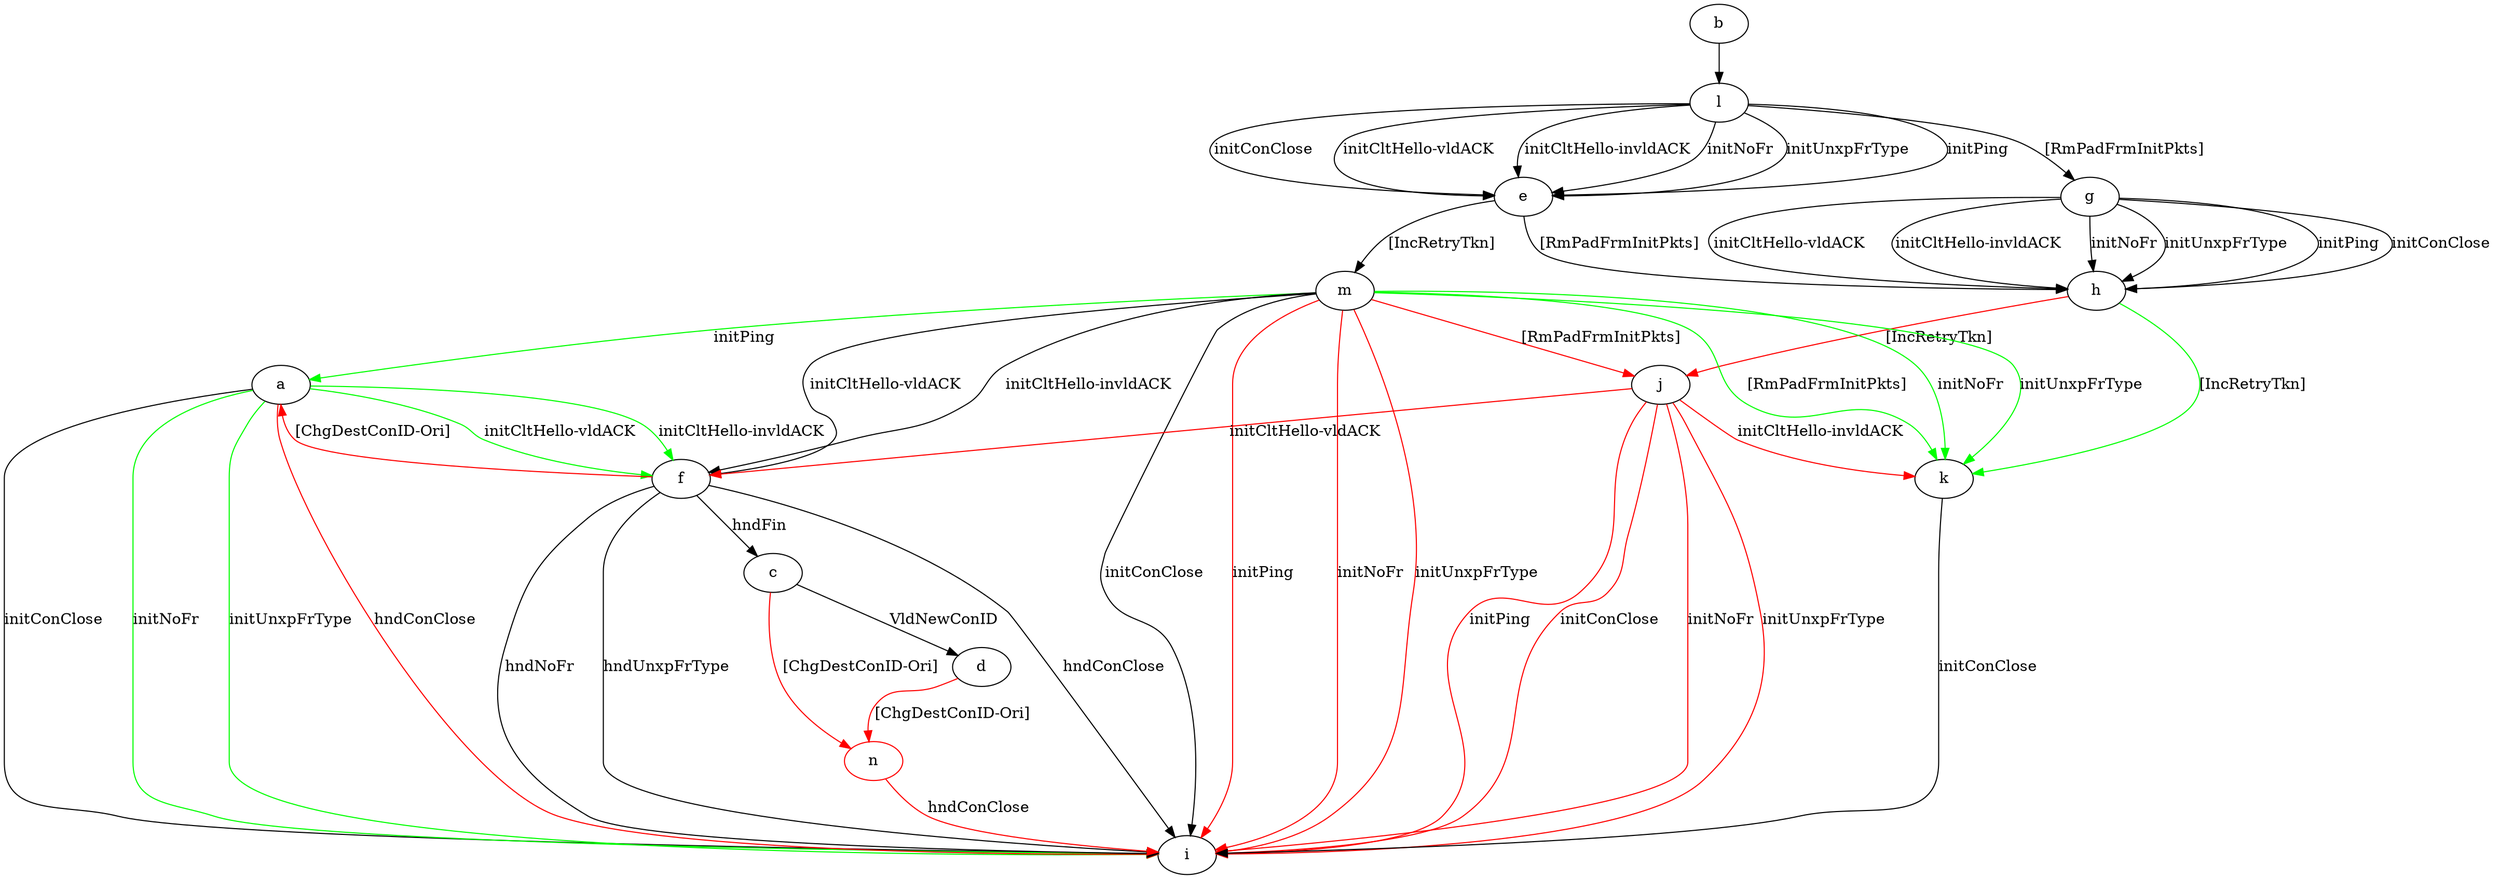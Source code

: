 digraph "" {
	a -> f	[key=0,
		color=green,
		label="initCltHello-vldACK "];
	a -> f	[key=1,
		color=green,
		label="initCltHello-invldACK "];
	a -> i	[key=0,
		label="initConClose "];
	a -> i	[key=1,
		color=green,
		label="initNoFr "];
	a -> i	[key=2,
		color=green,
		label="initUnxpFrType "];
	a -> i	[key=3,
		color=red,
		label="hndConClose "];
	b -> l	[key=0];
	c -> d	[key=0,
		label="VldNewConID "];
	n	[color=red];
	c -> n	[key=0,
		color=red,
		label="[ChgDestConID-Ori] "];
	d -> n	[key=0,
		color=red,
		label="[ChgDestConID-Ori] "];
	e -> h	[key=0,
		label="[RmPadFrmInitPkts] "];
	e -> m	[key=0,
		label="[IncRetryTkn] "];
	f -> a	[key=0,
		color=red,
		label="[ChgDestConID-Ori] "];
	f -> c	[key=0,
		label="hndFin "];
	f -> i	[key=0,
		label="hndConClose "];
	f -> i	[key=1,
		label="hndNoFr "];
	f -> i	[key=2,
		label="hndUnxpFrType "];
	g -> h	[key=0,
		label="initPing "];
	g -> h	[key=1,
		label="initConClose "];
	g -> h	[key=2,
		label="initCltHello-vldACK "];
	g -> h	[key=3,
		label="initCltHello-invldACK "];
	g -> h	[key=4,
		label="initNoFr "];
	g -> h	[key=5,
		label="initUnxpFrType "];
	h -> j	[key=0,
		color=red,
		label="[IncRetryTkn] "];
	h -> k	[key=0,
		color=green,
		label="[IncRetryTkn] "];
	j -> f	[key=0,
		color=red,
		label="initCltHello-vldACK "];
	j -> i	[key=0,
		color=red,
		label="initPing "];
	j -> i	[key=1,
		color=red,
		label="initConClose "];
	j -> i	[key=2,
		color=red,
		label="initNoFr "];
	j -> i	[key=3,
		color=red,
		label="initUnxpFrType "];
	j -> k	[key=0,
		color=red,
		label="initCltHello-invldACK "];
	k -> i	[key=0,
		label="initConClose "];
	l -> e	[key=0,
		label="initPing "];
	l -> e	[key=1,
		label="initConClose "];
	l -> e	[key=2,
		label="initCltHello-vldACK "];
	l -> e	[key=3,
		label="initCltHello-invldACK "];
	l -> e	[key=4,
		label="initNoFr "];
	l -> e	[key=5,
		label="initUnxpFrType "];
	l -> g	[key=0,
		label="[RmPadFrmInitPkts] "];
	m -> a	[key=0,
		color=green,
		label="initPing "];
	m -> f	[key=0,
		label="initCltHello-vldACK "];
	m -> f	[key=1,
		label="initCltHello-invldACK "];
	m -> i	[key=0,
		label="initConClose "];
	m -> i	[key=1,
		color=red,
		label="initPing "];
	m -> i	[key=2,
		color=red,
		label="initNoFr "];
	m -> i	[key=3,
		color=red,
		label="initUnxpFrType "];
	m -> j	[key=0,
		color=red,
		label="[RmPadFrmInitPkts] "];
	m -> k	[key=0,
		color=green,
		label="initNoFr "];
	m -> k	[key=1,
		color=green,
		label="initUnxpFrType "];
	m -> k	[key=2,
		color=green,
		label="[RmPadFrmInitPkts] "];
	n -> i	[key=0,
		color=red,
		label="hndConClose "];
}
